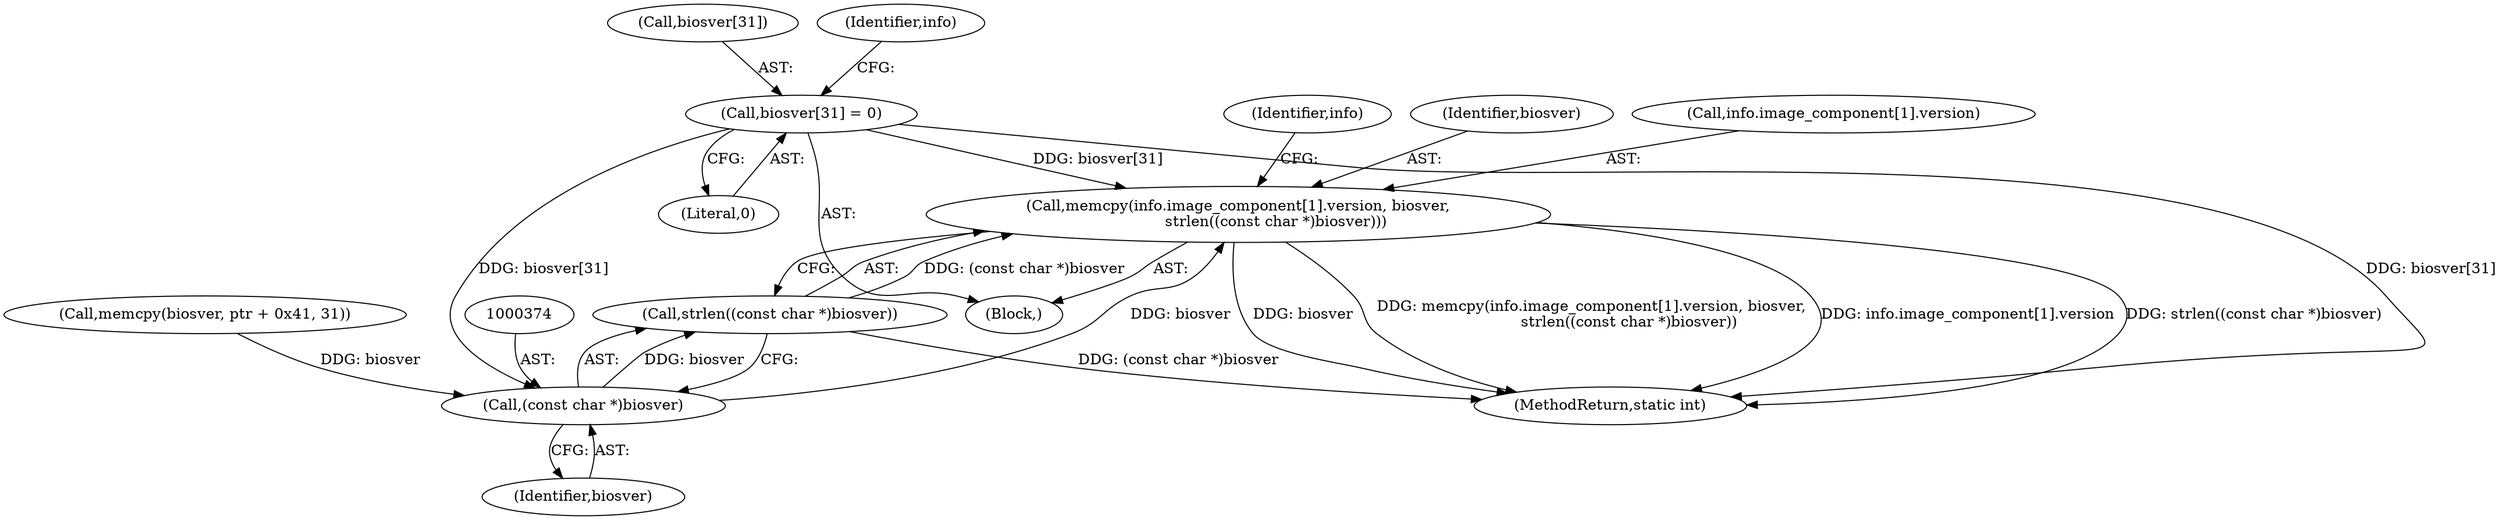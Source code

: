 digraph "0_qemu_844864fbae66935951529408831c2f22367a57b6@array" {
"1000348" [label="(Call,biosver[31] = 0)"];
"1000363" [label="(Call,memcpy(info.image_component[1].version, biosver,\n                strlen((const char *)biosver)))"];
"1000373" [label="(Call,(const char *)biosver)"];
"1000372" [label="(Call,strlen((const char *)biosver))"];
"1000673" [label="(MethodReturn,static int)"];
"1000363" [label="(Call,memcpy(info.image_component[1].version, biosver,\n                strlen((const char *)biosver)))"];
"1000349" [label="(Call,biosver[31])"];
"1000373" [label="(Call,(const char *)biosver)"];
"1000332" [label="(Block,)"];
"1000378" [label="(Identifier,info)"];
"1000352" [label="(Literal,0)"];
"1000375" [label="(Identifier,biosver)"];
"1000371" [label="(Identifier,biosver)"];
"1000357" [label="(Identifier,info)"];
"1000372" [label="(Call,strlen((const char *)biosver))"];
"1000364" [label="(Call,info.image_component[1].version)"];
"1000348" [label="(Call,biosver[31] = 0)"];
"1000342" [label="(Call,memcpy(biosver, ptr + 0x41, 31))"];
"1000348" -> "1000332"  [label="AST: "];
"1000348" -> "1000352"  [label="CFG: "];
"1000349" -> "1000348"  [label="AST: "];
"1000352" -> "1000348"  [label="AST: "];
"1000357" -> "1000348"  [label="CFG: "];
"1000348" -> "1000673"  [label="DDG: biosver[31]"];
"1000348" -> "1000363"  [label="DDG: biosver[31]"];
"1000348" -> "1000373"  [label="DDG: biosver[31]"];
"1000363" -> "1000332"  [label="AST: "];
"1000363" -> "1000372"  [label="CFG: "];
"1000364" -> "1000363"  [label="AST: "];
"1000371" -> "1000363"  [label="AST: "];
"1000372" -> "1000363"  [label="AST: "];
"1000378" -> "1000363"  [label="CFG: "];
"1000363" -> "1000673"  [label="DDG: info.image_component[1].version"];
"1000363" -> "1000673"  [label="DDG: strlen((const char *)biosver)"];
"1000363" -> "1000673"  [label="DDG: biosver"];
"1000363" -> "1000673"  [label="DDG: memcpy(info.image_component[1].version, biosver,\n                strlen((const char *)biosver))"];
"1000373" -> "1000363"  [label="DDG: biosver"];
"1000372" -> "1000363"  [label="DDG: (const char *)biosver"];
"1000373" -> "1000372"  [label="AST: "];
"1000373" -> "1000375"  [label="CFG: "];
"1000374" -> "1000373"  [label="AST: "];
"1000375" -> "1000373"  [label="AST: "];
"1000372" -> "1000373"  [label="CFG: "];
"1000373" -> "1000372"  [label="DDG: biosver"];
"1000342" -> "1000373"  [label="DDG: biosver"];
"1000372" -> "1000673"  [label="DDG: (const char *)biosver"];
}
